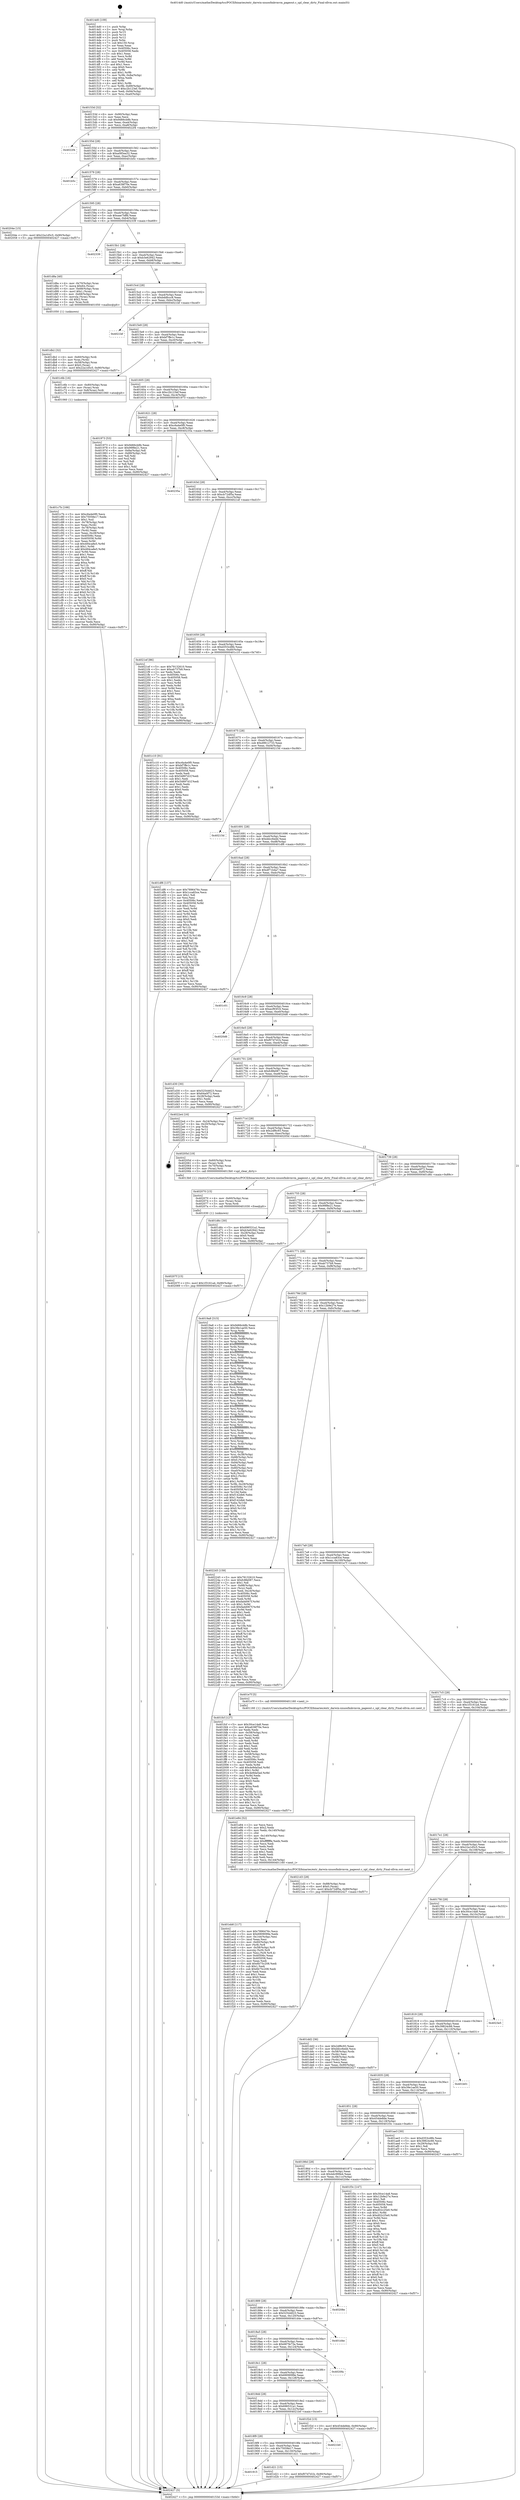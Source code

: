 digraph "0x4014d0" {
  label = "0x4014d0 (/mnt/c/Users/mathe/Desktop/tcc/POCII/binaries/extr_darwin-xnuosfmkvmvm_pageout.c_upl_clear_dirty_Final-ollvm.out::main(0))"
  labelloc = "t"
  node[shape=record]

  Entry [label="",width=0.3,height=0.3,shape=circle,fillcolor=black,style=filled]
  "0x40153d" [label="{
     0x40153d [32]\l
     | [instrs]\l
     &nbsp;&nbsp;0x40153d \<+6\>: mov -0x90(%rbp),%eax\l
     &nbsp;&nbsp;0x401543 \<+2\>: mov %eax,%ecx\l
     &nbsp;&nbsp;0x401545 \<+6\>: sub $0x9d66cb8b,%ecx\l
     &nbsp;&nbsp;0x40154b \<+6\>: mov %eax,-0xa4(%rbp)\l
     &nbsp;&nbsp;0x401551 \<+6\>: mov %ecx,-0xa8(%rbp)\l
     &nbsp;&nbsp;0x401557 \<+6\>: je 00000000004022f4 \<main+0xe24\>\l
  }"]
  "0x4022f4" [label="{
     0x4022f4\l
  }", style=dashed]
  "0x40155d" [label="{
     0x40155d [28]\l
     | [instrs]\l
     &nbsp;&nbsp;0x40155d \<+5\>: jmp 0000000000401562 \<main+0x92\>\l
     &nbsp;&nbsp;0x401562 \<+6\>: mov -0xa4(%rbp),%eax\l
     &nbsp;&nbsp;0x401568 \<+5\>: sub $0xa085ea32,%eax\l
     &nbsp;&nbsp;0x40156d \<+6\>: mov %eax,-0xac(%rbp)\l
     &nbsp;&nbsp;0x401573 \<+6\>: je 0000000000401b5c \<main+0x68c\>\l
  }"]
  Exit [label="",width=0.3,height=0.3,shape=circle,fillcolor=black,style=filled,peripheries=2]
  "0x401b5c" [label="{
     0x401b5c\l
  }", style=dashed]
  "0x401579" [label="{
     0x401579 [28]\l
     | [instrs]\l
     &nbsp;&nbsp;0x401579 \<+5\>: jmp 000000000040157e \<main+0xae\>\l
     &nbsp;&nbsp;0x40157e \<+6\>: mov -0xa4(%rbp),%eax\l
     &nbsp;&nbsp;0x401584 \<+5\>: sub $0xa638f70e,%eax\l
     &nbsp;&nbsp;0x401589 \<+6\>: mov %eax,-0xb0(%rbp)\l
     &nbsp;&nbsp;0x40158f \<+6\>: je 000000000040204e \<main+0xb7e\>\l
  }"]
  "0x40207f" [label="{
     0x40207f [15]\l
     | [instrs]\l
     &nbsp;&nbsp;0x40207f \<+10\>: movl $0x1f3161a4,-0x90(%rbp)\l
     &nbsp;&nbsp;0x402089 \<+5\>: jmp 0000000000402427 \<main+0xf57\>\l
  }"]
  "0x40204e" [label="{
     0x40204e [15]\l
     | [instrs]\l
     &nbsp;&nbsp;0x40204e \<+10\>: movl $0x22a1d5c5,-0x90(%rbp)\l
     &nbsp;&nbsp;0x402058 \<+5\>: jmp 0000000000402427 \<main+0xf57\>\l
  }"]
  "0x401595" [label="{
     0x401595 [28]\l
     | [instrs]\l
     &nbsp;&nbsp;0x401595 \<+5\>: jmp 000000000040159a \<main+0xca\>\l
     &nbsp;&nbsp;0x40159a \<+6\>: mov -0xa4(%rbp),%eax\l
     &nbsp;&nbsp;0x4015a0 \<+5\>: sub $0xaae7bffd,%eax\l
     &nbsp;&nbsp;0x4015a5 \<+6\>: mov %eax,-0xb4(%rbp)\l
     &nbsp;&nbsp;0x4015ab \<+6\>: je 0000000000402339 \<main+0xe69\>\l
  }"]
  "0x402070" [label="{
     0x402070 [15]\l
     | [instrs]\l
     &nbsp;&nbsp;0x402070 \<+4\>: mov -0x60(%rbp),%rax\l
     &nbsp;&nbsp;0x402074 \<+3\>: mov (%rax),%rax\l
     &nbsp;&nbsp;0x402077 \<+3\>: mov %rax,%rdi\l
     &nbsp;&nbsp;0x40207a \<+5\>: call 0000000000401030 \<free@plt\>\l
     | [calls]\l
     &nbsp;&nbsp;0x401030 \{1\} (unknown)\l
  }"]
  "0x402339" [label="{
     0x402339\l
  }", style=dashed]
  "0x4015b1" [label="{
     0x4015b1 [28]\l
     | [instrs]\l
     &nbsp;&nbsp;0x4015b1 \<+5\>: jmp 00000000004015b6 \<main+0xe6\>\l
     &nbsp;&nbsp;0x4015b6 \<+6\>: mov -0xa4(%rbp),%eax\l
     &nbsp;&nbsp;0x4015bc \<+5\>: sub $0xb3e62942,%eax\l
     &nbsp;&nbsp;0x4015c1 \<+6\>: mov %eax,-0xb8(%rbp)\l
     &nbsp;&nbsp;0x4015c7 \<+6\>: je 0000000000401d8a \<main+0x8ba\>\l
  }"]
  "0x401eb8" [label="{
     0x401eb8 [117]\l
     | [instrs]\l
     &nbsp;&nbsp;0x401eb8 \<+5\>: mov $0x7896476c,%ecx\l
     &nbsp;&nbsp;0x401ebd \<+5\>: mov $0x6909099e,%edx\l
     &nbsp;&nbsp;0x401ec2 \<+6\>: mov -0x144(%rbp),%esi\l
     &nbsp;&nbsp;0x401ec8 \<+3\>: imul %eax,%esi\l
     &nbsp;&nbsp;0x401ecb \<+4\>: mov -0x60(%rbp),%r8\l
     &nbsp;&nbsp;0x401ecf \<+3\>: mov (%r8),%r8\l
     &nbsp;&nbsp;0x401ed2 \<+4\>: mov -0x58(%rbp),%r9\l
     &nbsp;&nbsp;0x401ed6 \<+3\>: movslq (%r9),%r9\l
     &nbsp;&nbsp;0x401ed9 \<+4\>: mov %esi,(%r8,%r9,4)\l
     &nbsp;&nbsp;0x401edd \<+7\>: mov 0x40506c,%eax\l
     &nbsp;&nbsp;0x401ee4 \<+7\>: mov 0x405058,%esi\l
     &nbsp;&nbsp;0x401eeb \<+2\>: mov %eax,%edi\l
     &nbsp;&nbsp;0x401eed \<+6\>: add $0x6b75c208,%edi\l
     &nbsp;&nbsp;0x401ef3 \<+3\>: sub $0x1,%edi\l
     &nbsp;&nbsp;0x401ef6 \<+6\>: sub $0x6b75c208,%edi\l
     &nbsp;&nbsp;0x401efc \<+3\>: imul %edi,%eax\l
     &nbsp;&nbsp;0x401eff \<+3\>: and $0x1,%eax\l
     &nbsp;&nbsp;0x401f02 \<+3\>: cmp $0x0,%eax\l
     &nbsp;&nbsp;0x401f05 \<+4\>: sete %r10b\l
     &nbsp;&nbsp;0x401f09 \<+3\>: cmp $0xa,%esi\l
     &nbsp;&nbsp;0x401f0c \<+4\>: setl %r11b\l
     &nbsp;&nbsp;0x401f10 \<+3\>: mov %r10b,%bl\l
     &nbsp;&nbsp;0x401f13 \<+3\>: and %r11b,%bl\l
     &nbsp;&nbsp;0x401f16 \<+3\>: xor %r11b,%r10b\l
     &nbsp;&nbsp;0x401f19 \<+3\>: or %r10b,%bl\l
     &nbsp;&nbsp;0x401f1c \<+3\>: test $0x1,%bl\l
     &nbsp;&nbsp;0x401f1f \<+3\>: cmovne %edx,%ecx\l
     &nbsp;&nbsp;0x401f22 \<+6\>: mov %ecx,-0x90(%rbp)\l
     &nbsp;&nbsp;0x401f28 \<+5\>: jmp 0000000000402427 \<main+0xf57\>\l
  }"]
  "0x401d8a" [label="{
     0x401d8a [40]\l
     | [instrs]\l
     &nbsp;&nbsp;0x401d8a \<+4\>: mov -0x70(%rbp),%rax\l
     &nbsp;&nbsp;0x401d8e \<+7\>: movq $0x64,(%rax)\l
     &nbsp;&nbsp;0x401d95 \<+4\>: mov -0x68(%rbp),%rax\l
     &nbsp;&nbsp;0x401d99 \<+6\>: movl $0x1,(%rax)\l
     &nbsp;&nbsp;0x401d9f \<+4\>: mov -0x68(%rbp),%rax\l
     &nbsp;&nbsp;0x401da3 \<+3\>: movslq (%rax),%rax\l
     &nbsp;&nbsp;0x401da6 \<+4\>: shl $0x2,%rax\l
     &nbsp;&nbsp;0x401daa \<+3\>: mov %rax,%rdi\l
     &nbsp;&nbsp;0x401dad \<+5\>: call 0000000000401050 \<malloc@plt\>\l
     | [calls]\l
     &nbsp;&nbsp;0x401050 \{1\} (unknown)\l
  }"]
  "0x4015cd" [label="{
     0x4015cd [28]\l
     | [instrs]\l
     &nbsp;&nbsp;0x4015cd \<+5\>: jmp 00000000004015d2 \<main+0x102\>\l
     &nbsp;&nbsp;0x4015d2 \<+6\>: mov -0xa4(%rbp),%eax\l
     &nbsp;&nbsp;0x4015d8 \<+5\>: sub $0xbddfccc8,%eax\l
     &nbsp;&nbsp;0x4015dd \<+6\>: mov %eax,-0xbc(%rbp)\l
     &nbsp;&nbsp;0x4015e3 \<+6\>: je 00000000004021bf \<main+0xcef\>\l
  }"]
  "0x401e84" [label="{
     0x401e84 [52]\l
     | [instrs]\l
     &nbsp;&nbsp;0x401e84 \<+2\>: xor %ecx,%ecx\l
     &nbsp;&nbsp;0x401e86 \<+5\>: mov $0x2,%edx\l
     &nbsp;&nbsp;0x401e8b \<+6\>: mov %edx,-0x140(%rbp)\l
     &nbsp;&nbsp;0x401e91 \<+1\>: cltd\l
     &nbsp;&nbsp;0x401e92 \<+6\>: mov -0x140(%rbp),%esi\l
     &nbsp;&nbsp;0x401e98 \<+2\>: idiv %esi\l
     &nbsp;&nbsp;0x401e9a \<+6\>: imul $0xfffffffe,%edx,%edx\l
     &nbsp;&nbsp;0x401ea0 \<+2\>: mov %ecx,%edi\l
     &nbsp;&nbsp;0x401ea2 \<+2\>: sub %edx,%edi\l
     &nbsp;&nbsp;0x401ea4 \<+2\>: mov %ecx,%edx\l
     &nbsp;&nbsp;0x401ea6 \<+3\>: sub $0x1,%edx\l
     &nbsp;&nbsp;0x401ea9 \<+2\>: add %edx,%edi\l
     &nbsp;&nbsp;0x401eab \<+2\>: sub %edi,%ecx\l
     &nbsp;&nbsp;0x401ead \<+6\>: mov %ecx,-0x144(%rbp)\l
     &nbsp;&nbsp;0x401eb3 \<+5\>: call 0000000000401160 \<next_i\>\l
     | [calls]\l
     &nbsp;&nbsp;0x401160 \{1\} (/mnt/c/Users/mathe/Desktop/tcc/POCII/binaries/extr_darwin-xnuosfmkvmvm_pageout.c_upl_clear_dirty_Final-ollvm.out::next_i)\l
  }"]
  "0x4021bf" [label="{
     0x4021bf\l
  }", style=dashed]
  "0x4015e9" [label="{
     0x4015e9 [28]\l
     | [instrs]\l
     &nbsp;&nbsp;0x4015e9 \<+5\>: jmp 00000000004015ee \<main+0x11e\>\l
     &nbsp;&nbsp;0x4015ee \<+6\>: mov -0xa4(%rbp),%eax\l
     &nbsp;&nbsp;0x4015f4 \<+5\>: sub $0xbf7ffe1c,%eax\l
     &nbsp;&nbsp;0x4015f9 \<+6\>: mov %eax,-0xc0(%rbp)\l
     &nbsp;&nbsp;0x4015ff \<+6\>: je 0000000000401c6b \<main+0x79b\>\l
  }"]
  "0x401db2" [label="{
     0x401db2 [32]\l
     | [instrs]\l
     &nbsp;&nbsp;0x401db2 \<+4\>: mov -0x60(%rbp),%rdi\l
     &nbsp;&nbsp;0x401db6 \<+3\>: mov %rax,(%rdi)\l
     &nbsp;&nbsp;0x401db9 \<+4\>: mov -0x58(%rbp),%rax\l
     &nbsp;&nbsp;0x401dbd \<+6\>: movl $0x0,(%rax)\l
     &nbsp;&nbsp;0x401dc3 \<+10\>: movl $0x22a1d5c5,-0x90(%rbp)\l
     &nbsp;&nbsp;0x401dcd \<+5\>: jmp 0000000000402427 \<main+0xf57\>\l
  }"]
  "0x401c6b" [label="{
     0x401c6b [16]\l
     | [instrs]\l
     &nbsp;&nbsp;0x401c6b \<+4\>: mov -0x80(%rbp),%rax\l
     &nbsp;&nbsp;0x401c6f \<+3\>: mov (%rax),%rax\l
     &nbsp;&nbsp;0x401c72 \<+4\>: mov 0x8(%rax),%rdi\l
     &nbsp;&nbsp;0x401c76 \<+5\>: call 0000000000401060 \<atoi@plt\>\l
     | [calls]\l
     &nbsp;&nbsp;0x401060 \{1\} (unknown)\l
  }"]
  "0x401605" [label="{
     0x401605 [28]\l
     | [instrs]\l
     &nbsp;&nbsp;0x401605 \<+5\>: jmp 000000000040160a \<main+0x13a\>\l
     &nbsp;&nbsp;0x40160a \<+6\>: mov -0xa4(%rbp),%eax\l
     &nbsp;&nbsp;0x401610 \<+5\>: sub $0xc2b123ef,%eax\l
     &nbsp;&nbsp;0x401615 \<+6\>: mov %eax,-0xc4(%rbp)\l
     &nbsp;&nbsp;0x40161b \<+6\>: je 0000000000401973 \<main+0x4a3\>\l
  }"]
  "0x401915" [label="{
     0x401915\l
  }", style=dashed]
  "0x401973" [label="{
     0x401973 [53]\l
     | [instrs]\l
     &nbsp;&nbsp;0x401973 \<+5\>: mov $0x9d66cb8b,%eax\l
     &nbsp;&nbsp;0x401978 \<+5\>: mov $0x99f8e21,%ecx\l
     &nbsp;&nbsp;0x40197d \<+6\>: mov -0x8a(%rbp),%dl\l
     &nbsp;&nbsp;0x401983 \<+7\>: mov -0x89(%rbp),%sil\l
     &nbsp;&nbsp;0x40198a \<+3\>: mov %dl,%dil\l
     &nbsp;&nbsp;0x40198d \<+3\>: and %sil,%dil\l
     &nbsp;&nbsp;0x401990 \<+3\>: xor %sil,%dl\l
     &nbsp;&nbsp;0x401993 \<+3\>: or %dl,%dil\l
     &nbsp;&nbsp;0x401996 \<+4\>: test $0x1,%dil\l
     &nbsp;&nbsp;0x40199a \<+3\>: cmovne %ecx,%eax\l
     &nbsp;&nbsp;0x40199d \<+6\>: mov %eax,-0x90(%rbp)\l
     &nbsp;&nbsp;0x4019a3 \<+5\>: jmp 0000000000402427 \<main+0xf57\>\l
  }"]
  "0x401621" [label="{
     0x401621 [28]\l
     | [instrs]\l
     &nbsp;&nbsp;0x401621 \<+5\>: jmp 0000000000401626 \<main+0x156\>\l
     &nbsp;&nbsp;0x401626 \<+6\>: mov -0xa4(%rbp),%eax\l
     &nbsp;&nbsp;0x40162c \<+5\>: sub $0xc6a4e0f0,%eax\l
     &nbsp;&nbsp;0x401631 \<+6\>: mov %eax,-0xc8(%rbp)\l
     &nbsp;&nbsp;0x401637 \<+6\>: je 000000000040235a \<main+0xe8a\>\l
  }"]
  "0x402427" [label="{
     0x402427 [5]\l
     | [instrs]\l
     &nbsp;&nbsp;0x402427 \<+5\>: jmp 000000000040153d \<main+0x6d\>\l
  }"]
  "0x4014d0" [label="{
     0x4014d0 [109]\l
     | [instrs]\l
     &nbsp;&nbsp;0x4014d0 \<+1\>: push %rbp\l
     &nbsp;&nbsp;0x4014d1 \<+3\>: mov %rsp,%rbp\l
     &nbsp;&nbsp;0x4014d4 \<+2\>: push %r15\l
     &nbsp;&nbsp;0x4014d6 \<+2\>: push %r14\l
     &nbsp;&nbsp;0x4014d8 \<+2\>: push %r12\l
     &nbsp;&nbsp;0x4014da \<+1\>: push %rbx\l
     &nbsp;&nbsp;0x4014db \<+7\>: sub $0x150,%rsp\l
     &nbsp;&nbsp;0x4014e2 \<+2\>: xor %eax,%eax\l
     &nbsp;&nbsp;0x4014e4 \<+7\>: mov 0x40506c,%ecx\l
     &nbsp;&nbsp;0x4014eb \<+7\>: mov 0x405058,%edx\l
     &nbsp;&nbsp;0x4014f2 \<+3\>: sub $0x1,%eax\l
     &nbsp;&nbsp;0x4014f5 \<+3\>: mov %ecx,%r8d\l
     &nbsp;&nbsp;0x4014f8 \<+3\>: add %eax,%r8d\l
     &nbsp;&nbsp;0x4014fb \<+4\>: imul %r8d,%ecx\l
     &nbsp;&nbsp;0x4014ff \<+3\>: and $0x1,%ecx\l
     &nbsp;&nbsp;0x401502 \<+3\>: cmp $0x0,%ecx\l
     &nbsp;&nbsp;0x401505 \<+4\>: sete %r9b\l
     &nbsp;&nbsp;0x401509 \<+4\>: and $0x1,%r9b\l
     &nbsp;&nbsp;0x40150d \<+7\>: mov %r9b,-0x8a(%rbp)\l
     &nbsp;&nbsp;0x401514 \<+3\>: cmp $0xa,%edx\l
     &nbsp;&nbsp;0x401517 \<+4\>: setl %r9b\l
     &nbsp;&nbsp;0x40151b \<+4\>: and $0x1,%r9b\l
     &nbsp;&nbsp;0x40151f \<+7\>: mov %r9b,-0x89(%rbp)\l
     &nbsp;&nbsp;0x401526 \<+10\>: movl $0xc2b123ef,-0x90(%rbp)\l
     &nbsp;&nbsp;0x401530 \<+6\>: mov %edi,-0x94(%rbp)\l
     &nbsp;&nbsp;0x401536 \<+7\>: mov %rsi,-0xa0(%rbp)\l
  }"]
  "0x401d21" [label="{
     0x401d21 [15]\l
     | [instrs]\l
     &nbsp;&nbsp;0x401d21 \<+10\>: movl $0xf07d7d1b,-0x90(%rbp)\l
     &nbsp;&nbsp;0x401d2b \<+5\>: jmp 0000000000402427 \<main+0xf57\>\l
  }"]
  "0x40235a" [label="{
     0x40235a\l
  }", style=dashed]
  "0x40163d" [label="{
     0x40163d [28]\l
     | [instrs]\l
     &nbsp;&nbsp;0x40163d \<+5\>: jmp 0000000000401642 \<main+0x172\>\l
     &nbsp;&nbsp;0x401642 \<+6\>: mov -0xa4(%rbp),%eax\l
     &nbsp;&nbsp;0x401648 \<+5\>: sub $0xcb72df5a,%eax\l
     &nbsp;&nbsp;0x40164d \<+6\>: mov %eax,-0xcc(%rbp)\l
     &nbsp;&nbsp;0x401653 \<+6\>: je 00000000004021ef \<main+0xd1f\>\l
  }"]
  "0x4018f9" [label="{
     0x4018f9 [28]\l
     | [instrs]\l
     &nbsp;&nbsp;0x4018f9 \<+5\>: jmp 00000000004018fe \<main+0x42e\>\l
     &nbsp;&nbsp;0x4018fe \<+6\>: mov -0xa4(%rbp),%eax\l
     &nbsp;&nbsp;0x401904 \<+5\>: sub $0x75058e17,%eax\l
     &nbsp;&nbsp;0x401909 \<+6\>: mov %eax,-0x130(%rbp)\l
     &nbsp;&nbsp;0x40190f \<+6\>: je 0000000000401d21 \<main+0x851\>\l
  }"]
  "0x4021ef" [label="{
     0x4021ef [86]\l
     | [instrs]\l
     &nbsp;&nbsp;0x4021ef \<+5\>: mov $0x79132610,%eax\l
     &nbsp;&nbsp;0x4021f4 \<+5\>: mov $0xab737b9,%ecx\l
     &nbsp;&nbsp;0x4021f9 \<+2\>: xor %edx,%edx\l
     &nbsp;&nbsp;0x4021fb \<+7\>: mov 0x40506c,%esi\l
     &nbsp;&nbsp;0x402202 \<+7\>: mov 0x405058,%edi\l
     &nbsp;&nbsp;0x402209 \<+3\>: sub $0x1,%edx\l
     &nbsp;&nbsp;0x40220c \<+3\>: mov %esi,%r8d\l
     &nbsp;&nbsp;0x40220f \<+3\>: add %edx,%r8d\l
     &nbsp;&nbsp;0x402212 \<+4\>: imul %r8d,%esi\l
     &nbsp;&nbsp;0x402216 \<+3\>: and $0x1,%esi\l
     &nbsp;&nbsp;0x402219 \<+3\>: cmp $0x0,%esi\l
     &nbsp;&nbsp;0x40221c \<+4\>: sete %r9b\l
     &nbsp;&nbsp;0x402220 \<+3\>: cmp $0xa,%edi\l
     &nbsp;&nbsp;0x402223 \<+4\>: setl %r10b\l
     &nbsp;&nbsp;0x402227 \<+3\>: mov %r9b,%r11b\l
     &nbsp;&nbsp;0x40222a \<+3\>: and %r10b,%r11b\l
     &nbsp;&nbsp;0x40222d \<+3\>: xor %r10b,%r9b\l
     &nbsp;&nbsp;0x402230 \<+3\>: or %r9b,%r11b\l
     &nbsp;&nbsp;0x402233 \<+4\>: test $0x1,%r11b\l
     &nbsp;&nbsp;0x402237 \<+3\>: cmovne %ecx,%eax\l
     &nbsp;&nbsp;0x40223a \<+6\>: mov %eax,-0x90(%rbp)\l
     &nbsp;&nbsp;0x402240 \<+5\>: jmp 0000000000402427 \<main+0xf57\>\l
  }"]
  "0x401659" [label="{
     0x401659 [28]\l
     | [instrs]\l
     &nbsp;&nbsp;0x401659 \<+5\>: jmp 000000000040165e \<main+0x18e\>\l
     &nbsp;&nbsp;0x40165e \<+6\>: mov -0xa4(%rbp),%eax\l
     &nbsp;&nbsp;0x401664 \<+5\>: sub $0xd353cd8b,%eax\l
     &nbsp;&nbsp;0x401669 \<+6\>: mov %eax,-0xd0(%rbp)\l
     &nbsp;&nbsp;0x40166f \<+6\>: je 0000000000401c10 \<main+0x740\>\l
  }"]
  "0x4021b0" [label="{
     0x4021b0\l
  }", style=dashed]
  "0x401c10" [label="{
     0x401c10 [91]\l
     | [instrs]\l
     &nbsp;&nbsp;0x401c10 \<+5\>: mov $0xc6a4e0f0,%eax\l
     &nbsp;&nbsp;0x401c15 \<+5\>: mov $0xbf7ffe1c,%ecx\l
     &nbsp;&nbsp;0x401c1a \<+7\>: mov 0x40506c,%edx\l
     &nbsp;&nbsp;0x401c21 \<+7\>: mov 0x405058,%esi\l
     &nbsp;&nbsp;0x401c28 \<+2\>: mov %edx,%edi\l
     &nbsp;&nbsp;0x401c2a \<+6\>: sub $0x54897d1f,%edi\l
     &nbsp;&nbsp;0x401c30 \<+3\>: sub $0x1,%edi\l
     &nbsp;&nbsp;0x401c33 \<+6\>: add $0x54897d1f,%edi\l
     &nbsp;&nbsp;0x401c39 \<+3\>: imul %edi,%edx\l
     &nbsp;&nbsp;0x401c3c \<+3\>: and $0x1,%edx\l
     &nbsp;&nbsp;0x401c3f \<+3\>: cmp $0x0,%edx\l
     &nbsp;&nbsp;0x401c42 \<+4\>: sete %r8b\l
     &nbsp;&nbsp;0x401c46 \<+3\>: cmp $0xa,%esi\l
     &nbsp;&nbsp;0x401c49 \<+4\>: setl %r9b\l
     &nbsp;&nbsp;0x401c4d \<+3\>: mov %r8b,%r10b\l
     &nbsp;&nbsp;0x401c50 \<+3\>: and %r9b,%r10b\l
     &nbsp;&nbsp;0x401c53 \<+3\>: xor %r9b,%r8b\l
     &nbsp;&nbsp;0x401c56 \<+3\>: or %r8b,%r10b\l
     &nbsp;&nbsp;0x401c59 \<+4\>: test $0x1,%r10b\l
     &nbsp;&nbsp;0x401c5d \<+3\>: cmovne %ecx,%eax\l
     &nbsp;&nbsp;0x401c60 \<+6\>: mov %eax,-0x90(%rbp)\l
     &nbsp;&nbsp;0x401c66 \<+5\>: jmp 0000000000402427 \<main+0xf57\>\l
  }"]
  "0x401675" [label="{
     0x401675 [28]\l
     | [instrs]\l
     &nbsp;&nbsp;0x401675 \<+5\>: jmp 000000000040167a \<main+0x1aa\>\l
     &nbsp;&nbsp;0x40167a \<+6\>: mov -0xa4(%rbp),%eax\l
     &nbsp;&nbsp;0x401680 \<+5\>: sub $0xd9612733,%eax\l
     &nbsp;&nbsp;0x401685 \<+6\>: mov %eax,-0xd4(%rbp)\l
     &nbsp;&nbsp;0x40168b \<+6\>: je 000000000040215d \<main+0xc8d\>\l
  }"]
  "0x4018dd" [label="{
     0x4018dd [28]\l
     | [instrs]\l
     &nbsp;&nbsp;0x4018dd \<+5\>: jmp 00000000004018e2 \<main+0x412\>\l
     &nbsp;&nbsp;0x4018e2 \<+6\>: mov -0xa4(%rbp),%eax\l
     &nbsp;&nbsp;0x4018e8 \<+5\>: sub $0x696531a1,%eax\l
     &nbsp;&nbsp;0x4018ed \<+6\>: mov %eax,-0x12c(%rbp)\l
     &nbsp;&nbsp;0x4018f3 \<+6\>: je 00000000004021b0 \<main+0xce0\>\l
  }"]
  "0x40215d" [label="{
     0x40215d\l
  }", style=dashed]
  "0x401691" [label="{
     0x401691 [28]\l
     | [instrs]\l
     &nbsp;&nbsp;0x401691 \<+5\>: jmp 0000000000401696 \<main+0x1c6\>\l
     &nbsp;&nbsp;0x401696 \<+6\>: mov -0xa4(%rbp),%eax\l
     &nbsp;&nbsp;0x40169c \<+5\>: sub $0xddcc6edd,%eax\l
     &nbsp;&nbsp;0x4016a1 \<+6\>: mov %eax,-0xd8(%rbp)\l
     &nbsp;&nbsp;0x4016a7 \<+6\>: je 0000000000401df6 \<main+0x926\>\l
  }"]
  "0x401f2d" [label="{
     0x401f2d [15]\l
     | [instrs]\l
     &nbsp;&nbsp;0x401f2d \<+10\>: movl $0x454de8de,-0x90(%rbp)\l
     &nbsp;&nbsp;0x401f37 \<+5\>: jmp 0000000000402427 \<main+0xf57\>\l
  }"]
  "0x401df6" [label="{
     0x401df6 [137]\l
     | [instrs]\l
     &nbsp;&nbsp;0x401df6 \<+5\>: mov $0x7896476c,%eax\l
     &nbsp;&nbsp;0x401dfb \<+5\>: mov $0x1cca83ce,%ecx\l
     &nbsp;&nbsp;0x401e00 \<+2\>: mov $0x1,%dl\l
     &nbsp;&nbsp;0x401e02 \<+2\>: xor %esi,%esi\l
     &nbsp;&nbsp;0x401e04 \<+7\>: mov 0x40506c,%edi\l
     &nbsp;&nbsp;0x401e0b \<+8\>: mov 0x405058,%r8d\l
     &nbsp;&nbsp;0x401e13 \<+3\>: sub $0x1,%esi\l
     &nbsp;&nbsp;0x401e16 \<+3\>: mov %edi,%r9d\l
     &nbsp;&nbsp;0x401e19 \<+3\>: add %esi,%r9d\l
     &nbsp;&nbsp;0x401e1c \<+4\>: imul %r9d,%edi\l
     &nbsp;&nbsp;0x401e20 \<+3\>: and $0x1,%edi\l
     &nbsp;&nbsp;0x401e23 \<+3\>: cmp $0x0,%edi\l
     &nbsp;&nbsp;0x401e26 \<+4\>: sete %r10b\l
     &nbsp;&nbsp;0x401e2a \<+4\>: cmp $0xa,%r8d\l
     &nbsp;&nbsp;0x401e2e \<+4\>: setl %r11b\l
     &nbsp;&nbsp;0x401e32 \<+3\>: mov %r10b,%bl\l
     &nbsp;&nbsp;0x401e35 \<+3\>: xor $0xff,%bl\l
     &nbsp;&nbsp;0x401e38 \<+3\>: mov %r11b,%r14b\l
     &nbsp;&nbsp;0x401e3b \<+4\>: xor $0xff,%r14b\l
     &nbsp;&nbsp;0x401e3f \<+3\>: xor $0x1,%dl\l
     &nbsp;&nbsp;0x401e42 \<+3\>: mov %bl,%r15b\l
     &nbsp;&nbsp;0x401e45 \<+4\>: and $0xff,%r15b\l
     &nbsp;&nbsp;0x401e49 \<+3\>: and %dl,%r10b\l
     &nbsp;&nbsp;0x401e4c \<+3\>: mov %r14b,%r12b\l
     &nbsp;&nbsp;0x401e4f \<+4\>: and $0xff,%r12b\l
     &nbsp;&nbsp;0x401e53 \<+3\>: and %dl,%r11b\l
     &nbsp;&nbsp;0x401e56 \<+3\>: or %r10b,%r15b\l
     &nbsp;&nbsp;0x401e59 \<+3\>: or %r11b,%r12b\l
     &nbsp;&nbsp;0x401e5c \<+3\>: xor %r12b,%r15b\l
     &nbsp;&nbsp;0x401e5f \<+3\>: or %r14b,%bl\l
     &nbsp;&nbsp;0x401e62 \<+3\>: xor $0xff,%bl\l
     &nbsp;&nbsp;0x401e65 \<+3\>: or $0x1,%dl\l
     &nbsp;&nbsp;0x401e68 \<+2\>: and %dl,%bl\l
     &nbsp;&nbsp;0x401e6a \<+3\>: or %bl,%r15b\l
     &nbsp;&nbsp;0x401e6d \<+4\>: test $0x1,%r15b\l
     &nbsp;&nbsp;0x401e71 \<+3\>: cmovne %ecx,%eax\l
     &nbsp;&nbsp;0x401e74 \<+6\>: mov %eax,-0x90(%rbp)\l
     &nbsp;&nbsp;0x401e7a \<+5\>: jmp 0000000000402427 \<main+0xf57\>\l
  }"]
  "0x4016ad" [label="{
     0x4016ad [28]\l
     | [instrs]\l
     &nbsp;&nbsp;0x4016ad \<+5\>: jmp 00000000004016b2 \<main+0x1e2\>\l
     &nbsp;&nbsp;0x4016b2 \<+6\>: mov -0xa4(%rbp),%eax\l
     &nbsp;&nbsp;0x4016b8 \<+5\>: sub $0xdf71b4a7,%eax\l
     &nbsp;&nbsp;0x4016bd \<+6\>: mov %eax,-0xdc(%rbp)\l
     &nbsp;&nbsp;0x4016c3 \<+6\>: je 0000000000401c01 \<main+0x731\>\l
  }"]
  "0x4018c1" [label="{
     0x4018c1 [28]\l
     | [instrs]\l
     &nbsp;&nbsp;0x4018c1 \<+5\>: jmp 00000000004018c6 \<main+0x3f6\>\l
     &nbsp;&nbsp;0x4018c6 \<+6\>: mov -0xa4(%rbp),%eax\l
     &nbsp;&nbsp;0x4018cc \<+5\>: sub $0x6909099e,%eax\l
     &nbsp;&nbsp;0x4018d1 \<+6\>: mov %eax,-0x128(%rbp)\l
     &nbsp;&nbsp;0x4018d7 \<+6\>: je 0000000000401f2d \<main+0xa5d\>\l
  }"]
  "0x401c01" [label="{
     0x401c01\l
  }", style=dashed]
  "0x4016c9" [label="{
     0x4016c9 [28]\l
     | [instrs]\l
     &nbsp;&nbsp;0x4016c9 \<+5\>: jmp 00000000004016ce \<main+0x1fe\>\l
     &nbsp;&nbsp;0x4016ce \<+6\>: mov -0xa4(%rbp),%eax\l
     &nbsp;&nbsp;0x4016d4 \<+5\>: sub $0xecf93f16,%eax\l
     &nbsp;&nbsp;0x4016d9 \<+6\>: mov %eax,-0xe0(%rbp)\l
     &nbsp;&nbsp;0x4016df \<+6\>: je 00000000004020d6 \<main+0xc06\>\l
  }"]
  "0x4020fa" [label="{
     0x4020fa\l
  }", style=dashed]
  "0x4020d6" [label="{
     0x4020d6\l
  }", style=dashed]
  "0x4016e5" [label="{
     0x4016e5 [28]\l
     | [instrs]\l
     &nbsp;&nbsp;0x4016e5 \<+5\>: jmp 00000000004016ea \<main+0x21a\>\l
     &nbsp;&nbsp;0x4016ea \<+6\>: mov -0xa4(%rbp),%eax\l
     &nbsp;&nbsp;0x4016f0 \<+5\>: sub $0xf07d7d1b,%eax\l
     &nbsp;&nbsp;0x4016f5 \<+6\>: mov %eax,-0xe4(%rbp)\l
     &nbsp;&nbsp;0x4016fb \<+6\>: je 0000000000401d30 \<main+0x860\>\l
  }"]
  "0x4018a5" [label="{
     0x4018a5 [28]\l
     | [instrs]\l
     &nbsp;&nbsp;0x4018a5 \<+5\>: jmp 00000000004018aa \<main+0x3da\>\l
     &nbsp;&nbsp;0x4018aa \<+6\>: mov -0xa4(%rbp),%eax\l
     &nbsp;&nbsp;0x4018b0 \<+5\>: sub $0x687fe73a,%eax\l
     &nbsp;&nbsp;0x4018b5 \<+6\>: mov %eax,-0x124(%rbp)\l
     &nbsp;&nbsp;0x4018bb \<+6\>: je 00000000004020fa \<main+0xc2a\>\l
  }"]
  "0x401d30" [label="{
     0x401d30 [30]\l
     | [instrs]\l
     &nbsp;&nbsp;0x401d30 \<+5\>: mov $0x52544623,%eax\l
     &nbsp;&nbsp;0x401d35 \<+5\>: mov $0x64a0f72,%ecx\l
     &nbsp;&nbsp;0x401d3a \<+3\>: mov -0x28(%rbp),%edx\l
     &nbsp;&nbsp;0x401d3d \<+3\>: cmp $0x1,%edx\l
     &nbsp;&nbsp;0x401d40 \<+3\>: cmovl %ecx,%eax\l
     &nbsp;&nbsp;0x401d43 \<+6\>: mov %eax,-0x90(%rbp)\l
     &nbsp;&nbsp;0x401d49 \<+5\>: jmp 0000000000402427 \<main+0xf57\>\l
  }"]
  "0x401701" [label="{
     0x401701 [28]\l
     | [instrs]\l
     &nbsp;&nbsp;0x401701 \<+5\>: jmp 0000000000401706 \<main+0x236\>\l
     &nbsp;&nbsp;0x401706 \<+6\>: mov -0xa4(%rbp),%eax\l
     &nbsp;&nbsp;0x40170c \<+5\>: sub $0xfc8fe087,%eax\l
     &nbsp;&nbsp;0x401711 \<+6\>: mov %eax,-0xe8(%rbp)\l
     &nbsp;&nbsp;0x401717 \<+6\>: je 00000000004022e4 \<main+0xe14\>\l
  }"]
  "0x401d4e" [label="{
     0x401d4e\l
  }", style=dashed]
  "0x4022e4" [label="{
     0x4022e4 [16]\l
     | [instrs]\l
     &nbsp;&nbsp;0x4022e4 \<+3\>: mov -0x24(%rbp),%eax\l
     &nbsp;&nbsp;0x4022e7 \<+4\>: lea -0x20(%rbp),%rsp\l
     &nbsp;&nbsp;0x4022eb \<+1\>: pop %rbx\l
     &nbsp;&nbsp;0x4022ec \<+2\>: pop %r12\l
     &nbsp;&nbsp;0x4022ee \<+2\>: pop %r14\l
     &nbsp;&nbsp;0x4022f0 \<+2\>: pop %r15\l
     &nbsp;&nbsp;0x4022f2 \<+1\>: pop %rbp\l
     &nbsp;&nbsp;0x4022f3 \<+1\>: ret\l
  }"]
  "0x40171d" [label="{
     0x40171d [28]\l
     | [instrs]\l
     &nbsp;&nbsp;0x40171d \<+5\>: jmp 0000000000401722 \<main+0x252\>\l
     &nbsp;&nbsp;0x401722 \<+6\>: mov -0xa4(%rbp),%eax\l
     &nbsp;&nbsp;0x401728 \<+5\>: sub $0x2df6c93,%eax\l
     &nbsp;&nbsp;0x40172d \<+6\>: mov %eax,-0xec(%rbp)\l
     &nbsp;&nbsp;0x401733 \<+6\>: je 000000000040205d \<main+0xb8d\>\l
  }"]
  "0x401889" [label="{
     0x401889 [28]\l
     | [instrs]\l
     &nbsp;&nbsp;0x401889 \<+5\>: jmp 000000000040188e \<main+0x3be\>\l
     &nbsp;&nbsp;0x40188e \<+6\>: mov -0xa4(%rbp),%eax\l
     &nbsp;&nbsp;0x401894 \<+5\>: sub $0x52544623,%eax\l
     &nbsp;&nbsp;0x401899 \<+6\>: mov %eax,-0x120(%rbp)\l
     &nbsp;&nbsp;0x40189f \<+6\>: je 0000000000401d4e \<main+0x87e\>\l
  }"]
  "0x40205d" [label="{
     0x40205d [19]\l
     | [instrs]\l
     &nbsp;&nbsp;0x40205d \<+4\>: mov -0x60(%rbp),%rax\l
     &nbsp;&nbsp;0x402061 \<+3\>: mov (%rax),%rdi\l
     &nbsp;&nbsp;0x402064 \<+4\>: mov -0x70(%rbp),%rax\l
     &nbsp;&nbsp;0x402068 \<+3\>: mov (%rax),%rsi\l
     &nbsp;&nbsp;0x40206b \<+5\>: call 00000000004013b0 \<upl_clear_dirty\>\l
     | [calls]\l
     &nbsp;&nbsp;0x4013b0 \{1\} (/mnt/c/Users/mathe/Desktop/tcc/POCII/binaries/extr_darwin-xnuosfmkvmvm_pageout.c_upl_clear_dirty_Final-ollvm.out::upl_clear_dirty)\l
  }"]
  "0x401739" [label="{
     0x401739 [28]\l
     | [instrs]\l
     &nbsp;&nbsp;0x401739 \<+5\>: jmp 000000000040173e \<main+0x26e\>\l
     &nbsp;&nbsp;0x40173e \<+6\>: mov -0xa4(%rbp),%eax\l
     &nbsp;&nbsp;0x401744 \<+5\>: sub $0x64a0f72,%eax\l
     &nbsp;&nbsp;0x401749 \<+6\>: mov %eax,-0xf0(%rbp)\l
     &nbsp;&nbsp;0x40174f \<+6\>: je 0000000000401d6c \<main+0x89c\>\l
  }"]
  "0x40208e" [label="{
     0x40208e\l
  }", style=dashed]
  "0x401d6c" [label="{
     0x401d6c [30]\l
     | [instrs]\l
     &nbsp;&nbsp;0x401d6c \<+5\>: mov $0x696531a1,%eax\l
     &nbsp;&nbsp;0x401d71 \<+5\>: mov $0xb3e62942,%ecx\l
     &nbsp;&nbsp;0x401d76 \<+3\>: mov -0x28(%rbp),%edx\l
     &nbsp;&nbsp;0x401d79 \<+3\>: cmp $0x0,%edx\l
     &nbsp;&nbsp;0x401d7c \<+3\>: cmove %ecx,%eax\l
     &nbsp;&nbsp;0x401d7f \<+6\>: mov %eax,-0x90(%rbp)\l
     &nbsp;&nbsp;0x401d85 \<+5\>: jmp 0000000000402427 \<main+0xf57\>\l
  }"]
  "0x401755" [label="{
     0x401755 [28]\l
     | [instrs]\l
     &nbsp;&nbsp;0x401755 \<+5\>: jmp 000000000040175a \<main+0x28a\>\l
     &nbsp;&nbsp;0x40175a \<+6\>: mov -0xa4(%rbp),%eax\l
     &nbsp;&nbsp;0x401760 \<+5\>: sub $0x99f8e21,%eax\l
     &nbsp;&nbsp;0x401765 \<+6\>: mov %eax,-0xf4(%rbp)\l
     &nbsp;&nbsp;0x40176b \<+6\>: je 00000000004019a8 \<main+0x4d8\>\l
  }"]
  "0x40186d" [label="{
     0x40186d [28]\l
     | [instrs]\l
     &nbsp;&nbsp;0x40186d \<+5\>: jmp 0000000000401872 \<main+0x3a2\>\l
     &nbsp;&nbsp;0x401872 \<+6\>: mov -0xa4(%rbp),%eax\l
     &nbsp;&nbsp;0x401878 \<+5\>: sub $0x4dc999e4,%eax\l
     &nbsp;&nbsp;0x40187d \<+6\>: mov %eax,-0x11c(%rbp)\l
     &nbsp;&nbsp;0x401883 \<+6\>: je 000000000040208e \<main+0xbbe\>\l
  }"]
  "0x4019a8" [label="{
     0x4019a8 [315]\l
     | [instrs]\l
     &nbsp;&nbsp;0x4019a8 \<+5\>: mov $0x9d66cb8b,%eax\l
     &nbsp;&nbsp;0x4019ad \<+5\>: mov $0x39e1ae50,%ecx\l
     &nbsp;&nbsp;0x4019b2 \<+3\>: mov %rsp,%rdx\l
     &nbsp;&nbsp;0x4019b5 \<+4\>: add $0xfffffffffffffff0,%rdx\l
     &nbsp;&nbsp;0x4019b9 \<+3\>: mov %rdx,%rsp\l
     &nbsp;&nbsp;0x4019bc \<+7\>: mov %rdx,-0x88(%rbp)\l
     &nbsp;&nbsp;0x4019c3 \<+3\>: mov %rsp,%rdx\l
     &nbsp;&nbsp;0x4019c6 \<+4\>: add $0xfffffffffffffff0,%rdx\l
     &nbsp;&nbsp;0x4019ca \<+3\>: mov %rdx,%rsp\l
     &nbsp;&nbsp;0x4019cd \<+3\>: mov %rsp,%rsi\l
     &nbsp;&nbsp;0x4019d0 \<+4\>: add $0xfffffffffffffff0,%rsi\l
     &nbsp;&nbsp;0x4019d4 \<+3\>: mov %rsi,%rsp\l
     &nbsp;&nbsp;0x4019d7 \<+4\>: mov %rsi,-0x80(%rbp)\l
     &nbsp;&nbsp;0x4019db \<+3\>: mov %rsp,%rsi\l
     &nbsp;&nbsp;0x4019de \<+4\>: add $0xfffffffffffffff0,%rsi\l
     &nbsp;&nbsp;0x4019e2 \<+3\>: mov %rsi,%rsp\l
     &nbsp;&nbsp;0x4019e5 \<+4\>: mov %rsi,-0x78(%rbp)\l
     &nbsp;&nbsp;0x4019e9 \<+3\>: mov %rsp,%rsi\l
     &nbsp;&nbsp;0x4019ec \<+4\>: add $0xfffffffffffffff0,%rsi\l
     &nbsp;&nbsp;0x4019f0 \<+3\>: mov %rsi,%rsp\l
     &nbsp;&nbsp;0x4019f3 \<+4\>: mov %rsi,-0x70(%rbp)\l
     &nbsp;&nbsp;0x4019f7 \<+3\>: mov %rsp,%rsi\l
     &nbsp;&nbsp;0x4019fa \<+4\>: add $0xfffffffffffffff0,%rsi\l
     &nbsp;&nbsp;0x4019fe \<+3\>: mov %rsi,%rsp\l
     &nbsp;&nbsp;0x401a01 \<+4\>: mov %rsi,-0x68(%rbp)\l
     &nbsp;&nbsp;0x401a05 \<+3\>: mov %rsp,%rsi\l
     &nbsp;&nbsp;0x401a08 \<+4\>: add $0xfffffffffffffff0,%rsi\l
     &nbsp;&nbsp;0x401a0c \<+3\>: mov %rsi,%rsp\l
     &nbsp;&nbsp;0x401a0f \<+4\>: mov %rsi,-0x60(%rbp)\l
     &nbsp;&nbsp;0x401a13 \<+3\>: mov %rsp,%rsi\l
     &nbsp;&nbsp;0x401a16 \<+4\>: add $0xfffffffffffffff0,%rsi\l
     &nbsp;&nbsp;0x401a1a \<+3\>: mov %rsi,%rsp\l
     &nbsp;&nbsp;0x401a1d \<+4\>: mov %rsi,-0x58(%rbp)\l
     &nbsp;&nbsp;0x401a21 \<+3\>: mov %rsp,%rsi\l
     &nbsp;&nbsp;0x401a24 \<+4\>: add $0xfffffffffffffff0,%rsi\l
     &nbsp;&nbsp;0x401a28 \<+3\>: mov %rsi,%rsp\l
     &nbsp;&nbsp;0x401a2b \<+4\>: mov %rsi,-0x50(%rbp)\l
     &nbsp;&nbsp;0x401a2f \<+3\>: mov %rsp,%rsi\l
     &nbsp;&nbsp;0x401a32 \<+4\>: add $0xfffffffffffffff0,%rsi\l
     &nbsp;&nbsp;0x401a36 \<+3\>: mov %rsi,%rsp\l
     &nbsp;&nbsp;0x401a39 \<+4\>: mov %rsi,-0x48(%rbp)\l
     &nbsp;&nbsp;0x401a3d \<+3\>: mov %rsp,%rsi\l
     &nbsp;&nbsp;0x401a40 \<+4\>: add $0xfffffffffffffff0,%rsi\l
     &nbsp;&nbsp;0x401a44 \<+3\>: mov %rsi,%rsp\l
     &nbsp;&nbsp;0x401a47 \<+4\>: mov %rsi,-0x40(%rbp)\l
     &nbsp;&nbsp;0x401a4b \<+3\>: mov %rsp,%rsi\l
     &nbsp;&nbsp;0x401a4e \<+4\>: add $0xfffffffffffffff0,%rsi\l
     &nbsp;&nbsp;0x401a52 \<+3\>: mov %rsi,%rsp\l
     &nbsp;&nbsp;0x401a55 \<+4\>: mov %rsi,-0x38(%rbp)\l
     &nbsp;&nbsp;0x401a59 \<+7\>: mov -0x88(%rbp),%rsi\l
     &nbsp;&nbsp;0x401a60 \<+6\>: movl $0x0,(%rsi)\l
     &nbsp;&nbsp;0x401a66 \<+6\>: mov -0x94(%rbp),%edi\l
     &nbsp;&nbsp;0x401a6c \<+2\>: mov %edi,(%rdx)\l
     &nbsp;&nbsp;0x401a6e \<+4\>: mov -0x80(%rbp),%rsi\l
     &nbsp;&nbsp;0x401a72 \<+7\>: mov -0xa0(%rbp),%r8\l
     &nbsp;&nbsp;0x401a79 \<+3\>: mov %r8,(%rsi)\l
     &nbsp;&nbsp;0x401a7c \<+3\>: cmpl $0x2,(%rdx)\l
     &nbsp;&nbsp;0x401a7f \<+4\>: setne %r9b\l
     &nbsp;&nbsp;0x401a83 \<+4\>: and $0x1,%r9b\l
     &nbsp;&nbsp;0x401a87 \<+4\>: mov %r9b,-0x29(%rbp)\l
     &nbsp;&nbsp;0x401a8b \<+8\>: mov 0x40506c,%r10d\l
     &nbsp;&nbsp;0x401a93 \<+8\>: mov 0x405058,%r11d\l
     &nbsp;&nbsp;0x401a9b \<+3\>: mov %r10d,%ebx\l
     &nbsp;&nbsp;0x401a9e \<+6\>: sub $0xf142db6,%ebx\l
     &nbsp;&nbsp;0x401aa4 \<+3\>: sub $0x1,%ebx\l
     &nbsp;&nbsp;0x401aa7 \<+6\>: add $0xf142db6,%ebx\l
     &nbsp;&nbsp;0x401aad \<+4\>: imul %ebx,%r10d\l
     &nbsp;&nbsp;0x401ab1 \<+4\>: and $0x1,%r10d\l
     &nbsp;&nbsp;0x401ab5 \<+4\>: cmp $0x0,%r10d\l
     &nbsp;&nbsp;0x401ab9 \<+4\>: sete %r9b\l
     &nbsp;&nbsp;0x401abd \<+4\>: cmp $0xa,%r11d\l
     &nbsp;&nbsp;0x401ac1 \<+4\>: setl %r14b\l
     &nbsp;&nbsp;0x401ac5 \<+3\>: mov %r9b,%r15b\l
     &nbsp;&nbsp;0x401ac8 \<+3\>: and %r14b,%r15b\l
     &nbsp;&nbsp;0x401acb \<+3\>: xor %r14b,%r9b\l
     &nbsp;&nbsp;0x401ace \<+3\>: or %r9b,%r15b\l
     &nbsp;&nbsp;0x401ad1 \<+4\>: test $0x1,%r15b\l
     &nbsp;&nbsp;0x401ad5 \<+3\>: cmovne %ecx,%eax\l
     &nbsp;&nbsp;0x401ad8 \<+6\>: mov %eax,-0x90(%rbp)\l
     &nbsp;&nbsp;0x401ade \<+5\>: jmp 0000000000402427 \<main+0xf57\>\l
  }"]
  "0x401771" [label="{
     0x401771 [28]\l
     | [instrs]\l
     &nbsp;&nbsp;0x401771 \<+5\>: jmp 0000000000401776 \<main+0x2a6\>\l
     &nbsp;&nbsp;0x401776 \<+6\>: mov -0xa4(%rbp),%eax\l
     &nbsp;&nbsp;0x40177c \<+5\>: sub $0xab737b9,%eax\l
     &nbsp;&nbsp;0x401781 \<+6\>: mov %eax,-0xf8(%rbp)\l
     &nbsp;&nbsp;0x401787 \<+6\>: je 0000000000402245 \<main+0xd75\>\l
  }"]
  "0x401f3c" [label="{
     0x401f3c [147]\l
     | [instrs]\l
     &nbsp;&nbsp;0x401f3c \<+5\>: mov $0x30ce14a8,%eax\l
     &nbsp;&nbsp;0x401f41 \<+5\>: mov $0x12b9e27e,%ecx\l
     &nbsp;&nbsp;0x401f46 \<+2\>: mov $0x1,%dl\l
     &nbsp;&nbsp;0x401f48 \<+7\>: mov 0x40506c,%esi\l
     &nbsp;&nbsp;0x401f4f \<+7\>: mov 0x405058,%edi\l
     &nbsp;&nbsp;0x401f56 \<+3\>: mov %esi,%r8d\l
     &nbsp;&nbsp;0x401f59 \<+7\>: add $0xd02c25e0,%r8d\l
     &nbsp;&nbsp;0x401f60 \<+4\>: sub $0x1,%r8d\l
     &nbsp;&nbsp;0x401f64 \<+7\>: sub $0xd02c25e0,%r8d\l
     &nbsp;&nbsp;0x401f6b \<+4\>: imul %r8d,%esi\l
     &nbsp;&nbsp;0x401f6f \<+3\>: and $0x1,%esi\l
     &nbsp;&nbsp;0x401f72 \<+3\>: cmp $0x0,%esi\l
     &nbsp;&nbsp;0x401f75 \<+4\>: sete %r9b\l
     &nbsp;&nbsp;0x401f79 \<+3\>: cmp $0xa,%edi\l
     &nbsp;&nbsp;0x401f7c \<+4\>: setl %r10b\l
     &nbsp;&nbsp;0x401f80 \<+3\>: mov %r9b,%r11b\l
     &nbsp;&nbsp;0x401f83 \<+4\>: xor $0xff,%r11b\l
     &nbsp;&nbsp;0x401f87 \<+3\>: mov %r10b,%bl\l
     &nbsp;&nbsp;0x401f8a \<+3\>: xor $0xff,%bl\l
     &nbsp;&nbsp;0x401f8d \<+3\>: xor $0x0,%dl\l
     &nbsp;&nbsp;0x401f90 \<+3\>: mov %r11b,%r14b\l
     &nbsp;&nbsp;0x401f93 \<+4\>: and $0x0,%r14b\l
     &nbsp;&nbsp;0x401f97 \<+3\>: and %dl,%r9b\l
     &nbsp;&nbsp;0x401f9a \<+3\>: mov %bl,%r15b\l
     &nbsp;&nbsp;0x401f9d \<+4\>: and $0x0,%r15b\l
     &nbsp;&nbsp;0x401fa1 \<+3\>: and %dl,%r10b\l
     &nbsp;&nbsp;0x401fa4 \<+3\>: or %r9b,%r14b\l
     &nbsp;&nbsp;0x401fa7 \<+3\>: or %r10b,%r15b\l
     &nbsp;&nbsp;0x401faa \<+3\>: xor %r15b,%r14b\l
     &nbsp;&nbsp;0x401fad \<+3\>: or %bl,%r11b\l
     &nbsp;&nbsp;0x401fb0 \<+4\>: xor $0xff,%r11b\l
     &nbsp;&nbsp;0x401fb4 \<+3\>: or $0x0,%dl\l
     &nbsp;&nbsp;0x401fb7 \<+3\>: and %dl,%r11b\l
     &nbsp;&nbsp;0x401fba \<+3\>: or %r11b,%r14b\l
     &nbsp;&nbsp;0x401fbd \<+4\>: test $0x1,%r14b\l
     &nbsp;&nbsp;0x401fc1 \<+3\>: cmovne %ecx,%eax\l
     &nbsp;&nbsp;0x401fc4 \<+6\>: mov %eax,-0x90(%rbp)\l
     &nbsp;&nbsp;0x401fca \<+5\>: jmp 0000000000402427 \<main+0xf57\>\l
  }"]
  "0x401c7b" [label="{
     0x401c7b [166]\l
     | [instrs]\l
     &nbsp;&nbsp;0x401c7b \<+5\>: mov $0xc6a4e0f0,%ecx\l
     &nbsp;&nbsp;0x401c80 \<+5\>: mov $0x75058e17,%edx\l
     &nbsp;&nbsp;0x401c85 \<+3\>: mov $0x1,%sil\l
     &nbsp;&nbsp;0x401c88 \<+4\>: mov -0x78(%rbp),%rdi\l
     &nbsp;&nbsp;0x401c8c \<+2\>: mov %eax,(%rdi)\l
     &nbsp;&nbsp;0x401c8e \<+4\>: mov -0x78(%rbp),%rdi\l
     &nbsp;&nbsp;0x401c92 \<+2\>: mov (%rdi),%eax\l
     &nbsp;&nbsp;0x401c94 \<+3\>: mov %eax,-0x28(%rbp)\l
     &nbsp;&nbsp;0x401c97 \<+7\>: mov 0x40506c,%eax\l
     &nbsp;&nbsp;0x401c9e \<+8\>: mov 0x405058,%r8d\l
     &nbsp;&nbsp;0x401ca6 \<+3\>: mov %eax,%r9d\l
     &nbsp;&nbsp;0x401ca9 \<+7\>: sub $0x494ca8e5,%r9d\l
     &nbsp;&nbsp;0x401cb0 \<+4\>: sub $0x1,%r9d\l
     &nbsp;&nbsp;0x401cb4 \<+7\>: add $0x494ca8e5,%r9d\l
     &nbsp;&nbsp;0x401cbb \<+4\>: imul %r9d,%eax\l
     &nbsp;&nbsp;0x401cbf \<+3\>: and $0x1,%eax\l
     &nbsp;&nbsp;0x401cc2 \<+3\>: cmp $0x0,%eax\l
     &nbsp;&nbsp;0x401cc5 \<+4\>: sete %r10b\l
     &nbsp;&nbsp;0x401cc9 \<+4\>: cmp $0xa,%r8d\l
     &nbsp;&nbsp;0x401ccd \<+4\>: setl %r11b\l
     &nbsp;&nbsp;0x401cd1 \<+3\>: mov %r10b,%bl\l
     &nbsp;&nbsp;0x401cd4 \<+3\>: xor $0xff,%bl\l
     &nbsp;&nbsp;0x401cd7 \<+3\>: mov %r11b,%r14b\l
     &nbsp;&nbsp;0x401cda \<+4\>: xor $0xff,%r14b\l
     &nbsp;&nbsp;0x401cde \<+4\>: xor $0x0,%sil\l
     &nbsp;&nbsp;0x401ce2 \<+3\>: mov %bl,%r15b\l
     &nbsp;&nbsp;0x401ce5 \<+4\>: and $0x0,%r15b\l
     &nbsp;&nbsp;0x401ce9 \<+3\>: and %sil,%r10b\l
     &nbsp;&nbsp;0x401cec \<+3\>: mov %r14b,%r12b\l
     &nbsp;&nbsp;0x401cef \<+4\>: and $0x0,%r12b\l
     &nbsp;&nbsp;0x401cf3 \<+3\>: and %sil,%r11b\l
     &nbsp;&nbsp;0x401cf6 \<+3\>: or %r10b,%r15b\l
     &nbsp;&nbsp;0x401cf9 \<+3\>: or %r11b,%r12b\l
     &nbsp;&nbsp;0x401cfc \<+3\>: xor %r12b,%r15b\l
     &nbsp;&nbsp;0x401cff \<+3\>: or %r14b,%bl\l
     &nbsp;&nbsp;0x401d02 \<+3\>: xor $0xff,%bl\l
     &nbsp;&nbsp;0x401d05 \<+4\>: or $0x0,%sil\l
     &nbsp;&nbsp;0x401d09 \<+3\>: and %sil,%bl\l
     &nbsp;&nbsp;0x401d0c \<+3\>: or %bl,%r15b\l
     &nbsp;&nbsp;0x401d0f \<+4\>: test $0x1,%r15b\l
     &nbsp;&nbsp;0x401d13 \<+3\>: cmovne %edx,%ecx\l
     &nbsp;&nbsp;0x401d16 \<+6\>: mov %ecx,-0x90(%rbp)\l
     &nbsp;&nbsp;0x401d1c \<+5\>: jmp 0000000000402427 \<main+0xf57\>\l
  }"]
  "0x402245" [label="{
     0x402245 [159]\l
     | [instrs]\l
     &nbsp;&nbsp;0x402245 \<+5\>: mov $0x79132610,%eax\l
     &nbsp;&nbsp;0x40224a \<+5\>: mov $0xfc8fe087,%ecx\l
     &nbsp;&nbsp;0x40224f \<+2\>: mov $0x1,%dl\l
     &nbsp;&nbsp;0x402251 \<+7\>: mov -0x88(%rbp),%rsi\l
     &nbsp;&nbsp;0x402258 \<+2\>: mov (%rsi),%edi\l
     &nbsp;&nbsp;0x40225a \<+3\>: mov %edi,-0x24(%rbp)\l
     &nbsp;&nbsp;0x40225d \<+7\>: mov 0x40506c,%edi\l
     &nbsp;&nbsp;0x402264 \<+8\>: mov 0x405058,%r8d\l
     &nbsp;&nbsp;0x40226c \<+3\>: mov %edi,%r9d\l
     &nbsp;&nbsp;0x40226f \<+7\>: add $0xfadd067f,%r9d\l
     &nbsp;&nbsp;0x402276 \<+4\>: sub $0x1,%r9d\l
     &nbsp;&nbsp;0x40227a \<+7\>: sub $0xfadd067f,%r9d\l
     &nbsp;&nbsp;0x402281 \<+4\>: imul %r9d,%edi\l
     &nbsp;&nbsp;0x402285 \<+3\>: and $0x1,%edi\l
     &nbsp;&nbsp;0x402288 \<+3\>: cmp $0x0,%edi\l
     &nbsp;&nbsp;0x40228b \<+4\>: sete %r10b\l
     &nbsp;&nbsp;0x40228f \<+4\>: cmp $0xa,%r8d\l
     &nbsp;&nbsp;0x402293 \<+4\>: setl %r11b\l
     &nbsp;&nbsp;0x402297 \<+3\>: mov %r10b,%bl\l
     &nbsp;&nbsp;0x40229a \<+3\>: xor $0xff,%bl\l
     &nbsp;&nbsp;0x40229d \<+3\>: mov %r11b,%r14b\l
     &nbsp;&nbsp;0x4022a0 \<+4\>: xor $0xff,%r14b\l
     &nbsp;&nbsp;0x4022a4 \<+3\>: xor $0x0,%dl\l
     &nbsp;&nbsp;0x4022a7 \<+3\>: mov %bl,%r15b\l
     &nbsp;&nbsp;0x4022aa \<+4\>: and $0x0,%r15b\l
     &nbsp;&nbsp;0x4022ae \<+3\>: and %dl,%r10b\l
     &nbsp;&nbsp;0x4022b1 \<+3\>: mov %r14b,%r12b\l
     &nbsp;&nbsp;0x4022b4 \<+4\>: and $0x0,%r12b\l
     &nbsp;&nbsp;0x4022b8 \<+3\>: and %dl,%r11b\l
     &nbsp;&nbsp;0x4022bb \<+3\>: or %r10b,%r15b\l
     &nbsp;&nbsp;0x4022be \<+3\>: or %r11b,%r12b\l
     &nbsp;&nbsp;0x4022c1 \<+3\>: xor %r12b,%r15b\l
     &nbsp;&nbsp;0x4022c4 \<+3\>: or %r14b,%bl\l
     &nbsp;&nbsp;0x4022c7 \<+3\>: xor $0xff,%bl\l
     &nbsp;&nbsp;0x4022ca \<+3\>: or $0x0,%dl\l
     &nbsp;&nbsp;0x4022cd \<+2\>: and %dl,%bl\l
     &nbsp;&nbsp;0x4022cf \<+3\>: or %bl,%r15b\l
     &nbsp;&nbsp;0x4022d2 \<+4\>: test $0x1,%r15b\l
     &nbsp;&nbsp;0x4022d6 \<+3\>: cmovne %ecx,%eax\l
     &nbsp;&nbsp;0x4022d9 \<+6\>: mov %eax,-0x90(%rbp)\l
     &nbsp;&nbsp;0x4022df \<+5\>: jmp 0000000000402427 \<main+0xf57\>\l
  }"]
  "0x40178d" [label="{
     0x40178d [28]\l
     | [instrs]\l
     &nbsp;&nbsp;0x40178d \<+5\>: jmp 0000000000401792 \<main+0x2c2\>\l
     &nbsp;&nbsp;0x401792 \<+6\>: mov -0xa4(%rbp),%eax\l
     &nbsp;&nbsp;0x401798 \<+5\>: sub $0x12b9e27e,%eax\l
     &nbsp;&nbsp;0x40179d \<+6\>: mov %eax,-0xfc(%rbp)\l
     &nbsp;&nbsp;0x4017a3 \<+6\>: je 0000000000401fcf \<main+0xaff\>\l
  }"]
  "0x401851" [label="{
     0x401851 [28]\l
     | [instrs]\l
     &nbsp;&nbsp;0x401851 \<+5\>: jmp 0000000000401856 \<main+0x386\>\l
     &nbsp;&nbsp;0x401856 \<+6\>: mov -0xa4(%rbp),%eax\l
     &nbsp;&nbsp;0x40185c \<+5\>: sub $0x454de8de,%eax\l
     &nbsp;&nbsp;0x401861 \<+6\>: mov %eax,-0x118(%rbp)\l
     &nbsp;&nbsp;0x401867 \<+6\>: je 0000000000401f3c \<main+0xa6c\>\l
  }"]
  "0x401fcf" [label="{
     0x401fcf [127]\l
     | [instrs]\l
     &nbsp;&nbsp;0x401fcf \<+5\>: mov $0x30ce14a8,%eax\l
     &nbsp;&nbsp;0x401fd4 \<+5\>: mov $0xa638f70e,%ecx\l
     &nbsp;&nbsp;0x401fd9 \<+2\>: xor %edx,%edx\l
     &nbsp;&nbsp;0x401fdb \<+4\>: mov -0x58(%rbp),%rsi\l
     &nbsp;&nbsp;0x401fdf \<+2\>: mov (%rsi),%edi\l
     &nbsp;&nbsp;0x401fe1 \<+3\>: mov %edx,%r8d\l
     &nbsp;&nbsp;0x401fe4 \<+3\>: sub %edi,%r8d\l
     &nbsp;&nbsp;0x401fe7 \<+2\>: mov %edx,%edi\l
     &nbsp;&nbsp;0x401fe9 \<+3\>: sub $0x1,%edi\l
     &nbsp;&nbsp;0x401fec \<+3\>: add %edi,%r8d\l
     &nbsp;&nbsp;0x401fef \<+3\>: sub %r8d,%edx\l
     &nbsp;&nbsp;0x401ff2 \<+4\>: mov -0x58(%rbp),%rsi\l
     &nbsp;&nbsp;0x401ff6 \<+2\>: mov %edx,(%rsi)\l
     &nbsp;&nbsp;0x401ff8 \<+7\>: mov 0x40506c,%edx\l
     &nbsp;&nbsp;0x401fff \<+7\>: mov 0x405058,%edi\l
     &nbsp;&nbsp;0x402006 \<+3\>: mov %edx,%r8d\l
     &nbsp;&nbsp;0x402009 \<+7\>: add $0x4e9da5ad,%r8d\l
     &nbsp;&nbsp;0x402010 \<+4\>: sub $0x1,%r8d\l
     &nbsp;&nbsp;0x402014 \<+7\>: sub $0x4e9da5ad,%r8d\l
     &nbsp;&nbsp;0x40201b \<+4\>: imul %r8d,%edx\l
     &nbsp;&nbsp;0x40201f \<+3\>: and $0x1,%edx\l
     &nbsp;&nbsp;0x402022 \<+3\>: cmp $0x0,%edx\l
     &nbsp;&nbsp;0x402025 \<+4\>: sete %r9b\l
     &nbsp;&nbsp;0x402029 \<+3\>: cmp $0xa,%edi\l
     &nbsp;&nbsp;0x40202c \<+4\>: setl %r10b\l
     &nbsp;&nbsp;0x402030 \<+3\>: mov %r9b,%r11b\l
     &nbsp;&nbsp;0x402033 \<+3\>: and %r10b,%r11b\l
     &nbsp;&nbsp;0x402036 \<+3\>: xor %r10b,%r9b\l
     &nbsp;&nbsp;0x402039 \<+3\>: or %r9b,%r11b\l
     &nbsp;&nbsp;0x40203c \<+4\>: test $0x1,%r11b\l
     &nbsp;&nbsp;0x402040 \<+3\>: cmovne %ecx,%eax\l
     &nbsp;&nbsp;0x402043 \<+6\>: mov %eax,-0x90(%rbp)\l
     &nbsp;&nbsp;0x402049 \<+5\>: jmp 0000000000402427 \<main+0xf57\>\l
  }"]
  "0x4017a9" [label="{
     0x4017a9 [28]\l
     | [instrs]\l
     &nbsp;&nbsp;0x4017a9 \<+5\>: jmp 00000000004017ae \<main+0x2de\>\l
     &nbsp;&nbsp;0x4017ae \<+6\>: mov -0xa4(%rbp),%eax\l
     &nbsp;&nbsp;0x4017b4 \<+5\>: sub $0x1cca83ce,%eax\l
     &nbsp;&nbsp;0x4017b9 \<+6\>: mov %eax,-0x100(%rbp)\l
     &nbsp;&nbsp;0x4017bf \<+6\>: je 0000000000401e7f \<main+0x9af\>\l
  }"]
  "0x401ae3" [label="{
     0x401ae3 [30]\l
     | [instrs]\l
     &nbsp;&nbsp;0x401ae3 \<+5\>: mov $0xd353cd8b,%eax\l
     &nbsp;&nbsp;0x401ae8 \<+5\>: mov $0x39824c66,%ecx\l
     &nbsp;&nbsp;0x401aed \<+3\>: mov -0x29(%rbp),%dl\l
     &nbsp;&nbsp;0x401af0 \<+3\>: test $0x1,%dl\l
     &nbsp;&nbsp;0x401af3 \<+3\>: cmovne %ecx,%eax\l
     &nbsp;&nbsp;0x401af6 \<+6\>: mov %eax,-0x90(%rbp)\l
     &nbsp;&nbsp;0x401afc \<+5\>: jmp 0000000000402427 \<main+0xf57\>\l
  }"]
  "0x401e7f" [label="{
     0x401e7f [5]\l
     | [instrs]\l
     &nbsp;&nbsp;0x401e7f \<+5\>: call 0000000000401160 \<next_i\>\l
     | [calls]\l
     &nbsp;&nbsp;0x401160 \{1\} (/mnt/c/Users/mathe/Desktop/tcc/POCII/binaries/extr_darwin-xnuosfmkvmvm_pageout.c_upl_clear_dirty_Final-ollvm.out::next_i)\l
  }"]
  "0x4017c5" [label="{
     0x4017c5 [28]\l
     | [instrs]\l
     &nbsp;&nbsp;0x4017c5 \<+5\>: jmp 00000000004017ca \<main+0x2fa\>\l
     &nbsp;&nbsp;0x4017ca \<+6\>: mov -0xa4(%rbp),%eax\l
     &nbsp;&nbsp;0x4017d0 \<+5\>: sub $0x1f3161a4,%eax\l
     &nbsp;&nbsp;0x4017d5 \<+6\>: mov %eax,-0x104(%rbp)\l
     &nbsp;&nbsp;0x4017db \<+6\>: je 00000000004021d3 \<main+0xd03\>\l
  }"]
  "0x401835" [label="{
     0x401835 [28]\l
     | [instrs]\l
     &nbsp;&nbsp;0x401835 \<+5\>: jmp 000000000040183a \<main+0x36a\>\l
     &nbsp;&nbsp;0x40183a \<+6\>: mov -0xa4(%rbp),%eax\l
     &nbsp;&nbsp;0x401840 \<+5\>: sub $0x39e1ae50,%eax\l
     &nbsp;&nbsp;0x401845 \<+6\>: mov %eax,-0x114(%rbp)\l
     &nbsp;&nbsp;0x40184b \<+6\>: je 0000000000401ae3 \<main+0x613\>\l
  }"]
  "0x4021d3" [label="{
     0x4021d3 [28]\l
     | [instrs]\l
     &nbsp;&nbsp;0x4021d3 \<+7\>: mov -0x88(%rbp),%rax\l
     &nbsp;&nbsp;0x4021da \<+6\>: movl $0x0,(%rax)\l
     &nbsp;&nbsp;0x4021e0 \<+10\>: movl $0xcb72df5a,-0x90(%rbp)\l
     &nbsp;&nbsp;0x4021ea \<+5\>: jmp 0000000000402427 \<main+0xf57\>\l
  }"]
  "0x4017e1" [label="{
     0x4017e1 [28]\l
     | [instrs]\l
     &nbsp;&nbsp;0x4017e1 \<+5\>: jmp 00000000004017e6 \<main+0x316\>\l
     &nbsp;&nbsp;0x4017e6 \<+6\>: mov -0xa4(%rbp),%eax\l
     &nbsp;&nbsp;0x4017ec \<+5\>: sub $0x22a1d5c5,%eax\l
     &nbsp;&nbsp;0x4017f1 \<+6\>: mov %eax,-0x108(%rbp)\l
     &nbsp;&nbsp;0x4017f7 \<+6\>: je 0000000000401dd2 \<main+0x902\>\l
  }"]
  "0x401b01" [label="{
     0x401b01\l
  }", style=dashed]
  "0x401dd2" [label="{
     0x401dd2 [36]\l
     | [instrs]\l
     &nbsp;&nbsp;0x401dd2 \<+5\>: mov $0x2df6c93,%eax\l
     &nbsp;&nbsp;0x401dd7 \<+5\>: mov $0xddcc6edd,%ecx\l
     &nbsp;&nbsp;0x401ddc \<+4\>: mov -0x58(%rbp),%rdx\l
     &nbsp;&nbsp;0x401de0 \<+2\>: mov (%rdx),%esi\l
     &nbsp;&nbsp;0x401de2 \<+4\>: mov -0x68(%rbp),%rdx\l
     &nbsp;&nbsp;0x401de6 \<+2\>: cmp (%rdx),%esi\l
     &nbsp;&nbsp;0x401de8 \<+3\>: cmovl %ecx,%eax\l
     &nbsp;&nbsp;0x401deb \<+6\>: mov %eax,-0x90(%rbp)\l
     &nbsp;&nbsp;0x401df1 \<+5\>: jmp 0000000000402427 \<main+0xf57\>\l
  }"]
  "0x4017fd" [label="{
     0x4017fd [28]\l
     | [instrs]\l
     &nbsp;&nbsp;0x4017fd \<+5\>: jmp 0000000000401802 \<main+0x332\>\l
     &nbsp;&nbsp;0x401802 \<+6\>: mov -0xa4(%rbp),%eax\l
     &nbsp;&nbsp;0x401808 \<+5\>: sub $0x30ce14a8,%eax\l
     &nbsp;&nbsp;0x40180d \<+6\>: mov %eax,-0x10c(%rbp)\l
     &nbsp;&nbsp;0x401813 \<+6\>: je 00000000004023e5 \<main+0xf15\>\l
  }"]
  "0x401819" [label="{
     0x401819 [28]\l
     | [instrs]\l
     &nbsp;&nbsp;0x401819 \<+5\>: jmp 000000000040181e \<main+0x34e\>\l
     &nbsp;&nbsp;0x40181e \<+6\>: mov -0xa4(%rbp),%eax\l
     &nbsp;&nbsp;0x401824 \<+5\>: sub $0x39824c66,%eax\l
     &nbsp;&nbsp;0x401829 \<+6\>: mov %eax,-0x110(%rbp)\l
     &nbsp;&nbsp;0x40182f \<+6\>: je 0000000000401b01 \<main+0x631\>\l
  }"]
  "0x4023e5" [label="{
     0x4023e5\l
  }", style=dashed]
  Entry -> "0x4014d0" [label=" 1"]
  "0x40153d" -> "0x4022f4" [label=" 0"]
  "0x40153d" -> "0x40155d" [label=" 22"]
  "0x4022e4" -> Exit [label=" 1"]
  "0x40155d" -> "0x401b5c" [label=" 0"]
  "0x40155d" -> "0x401579" [label=" 22"]
  "0x402245" -> "0x402427" [label=" 1"]
  "0x401579" -> "0x40204e" [label=" 1"]
  "0x401579" -> "0x401595" [label=" 21"]
  "0x4021ef" -> "0x402427" [label=" 1"]
  "0x401595" -> "0x402339" [label=" 0"]
  "0x401595" -> "0x4015b1" [label=" 21"]
  "0x4021d3" -> "0x402427" [label=" 1"]
  "0x4015b1" -> "0x401d8a" [label=" 1"]
  "0x4015b1" -> "0x4015cd" [label=" 20"]
  "0x40207f" -> "0x402427" [label=" 1"]
  "0x4015cd" -> "0x4021bf" [label=" 0"]
  "0x4015cd" -> "0x4015e9" [label=" 20"]
  "0x402070" -> "0x40207f" [label=" 1"]
  "0x4015e9" -> "0x401c6b" [label=" 1"]
  "0x4015e9" -> "0x401605" [label=" 19"]
  "0x40205d" -> "0x402070" [label=" 1"]
  "0x401605" -> "0x401973" [label=" 1"]
  "0x401605" -> "0x401621" [label=" 18"]
  "0x401973" -> "0x402427" [label=" 1"]
  "0x4014d0" -> "0x40153d" [label=" 1"]
  "0x402427" -> "0x40153d" [label=" 21"]
  "0x40204e" -> "0x402427" [label=" 1"]
  "0x401621" -> "0x40235a" [label=" 0"]
  "0x401621" -> "0x40163d" [label=" 18"]
  "0x401fcf" -> "0x402427" [label=" 1"]
  "0x40163d" -> "0x4021ef" [label=" 1"]
  "0x40163d" -> "0x401659" [label=" 17"]
  "0x401f2d" -> "0x402427" [label=" 1"]
  "0x401659" -> "0x401c10" [label=" 1"]
  "0x401659" -> "0x401675" [label=" 16"]
  "0x401eb8" -> "0x402427" [label=" 1"]
  "0x401675" -> "0x40215d" [label=" 0"]
  "0x401675" -> "0x401691" [label=" 16"]
  "0x401e7f" -> "0x401e84" [label=" 1"]
  "0x401691" -> "0x401df6" [label=" 1"]
  "0x401691" -> "0x4016ad" [label=" 15"]
  "0x401df6" -> "0x402427" [label=" 1"]
  "0x4016ad" -> "0x401c01" [label=" 0"]
  "0x4016ad" -> "0x4016c9" [label=" 15"]
  "0x401db2" -> "0x402427" [label=" 1"]
  "0x4016c9" -> "0x4020d6" [label=" 0"]
  "0x4016c9" -> "0x4016e5" [label=" 15"]
  "0x401d8a" -> "0x401db2" [label=" 1"]
  "0x4016e5" -> "0x401d30" [label=" 1"]
  "0x4016e5" -> "0x401701" [label=" 14"]
  "0x401d30" -> "0x402427" [label=" 1"]
  "0x401701" -> "0x4022e4" [label=" 1"]
  "0x401701" -> "0x40171d" [label=" 13"]
  "0x401d21" -> "0x402427" [label=" 1"]
  "0x40171d" -> "0x40205d" [label=" 1"]
  "0x40171d" -> "0x401739" [label=" 12"]
  "0x4018f9" -> "0x401d21" [label=" 1"]
  "0x401739" -> "0x401d6c" [label=" 1"]
  "0x401739" -> "0x401755" [label=" 11"]
  "0x401f3c" -> "0x402427" [label=" 1"]
  "0x401755" -> "0x4019a8" [label=" 1"]
  "0x401755" -> "0x401771" [label=" 10"]
  "0x4018dd" -> "0x4021b0" [label=" 0"]
  "0x4019a8" -> "0x402427" [label=" 1"]
  "0x401e84" -> "0x401eb8" [label=" 1"]
  "0x401771" -> "0x402245" [label=" 1"]
  "0x401771" -> "0x40178d" [label=" 9"]
  "0x4018c1" -> "0x401f2d" [label=" 1"]
  "0x40178d" -> "0x401fcf" [label=" 1"]
  "0x40178d" -> "0x4017a9" [label=" 8"]
  "0x401dd2" -> "0x402427" [label=" 2"]
  "0x4017a9" -> "0x401e7f" [label=" 1"]
  "0x4017a9" -> "0x4017c5" [label=" 7"]
  "0x4018a5" -> "0x4018c1" [label=" 2"]
  "0x4017c5" -> "0x4021d3" [label=" 1"]
  "0x4017c5" -> "0x4017e1" [label=" 6"]
  "0x401d6c" -> "0x402427" [label=" 1"]
  "0x4017e1" -> "0x401dd2" [label=" 2"]
  "0x4017e1" -> "0x4017fd" [label=" 4"]
  "0x401889" -> "0x4018a5" [label=" 2"]
  "0x4017fd" -> "0x4023e5" [label=" 0"]
  "0x4017fd" -> "0x401819" [label=" 4"]
  "0x401889" -> "0x401d4e" [label=" 0"]
  "0x401819" -> "0x401b01" [label=" 0"]
  "0x401819" -> "0x401835" [label=" 4"]
  "0x4018a5" -> "0x4020fa" [label=" 0"]
  "0x401835" -> "0x401ae3" [label=" 1"]
  "0x401835" -> "0x401851" [label=" 3"]
  "0x401ae3" -> "0x402427" [label=" 1"]
  "0x401c10" -> "0x402427" [label=" 1"]
  "0x401c6b" -> "0x401c7b" [label=" 1"]
  "0x401c7b" -> "0x402427" [label=" 1"]
  "0x4018c1" -> "0x4018dd" [label=" 1"]
  "0x401851" -> "0x401f3c" [label=" 1"]
  "0x401851" -> "0x40186d" [label=" 2"]
  "0x4018dd" -> "0x4018f9" [label=" 1"]
  "0x40186d" -> "0x40208e" [label=" 0"]
  "0x40186d" -> "0x401889" [label=" 2"]
  "0x4018f9" -> "0x401915" [label=" 0"]
}
